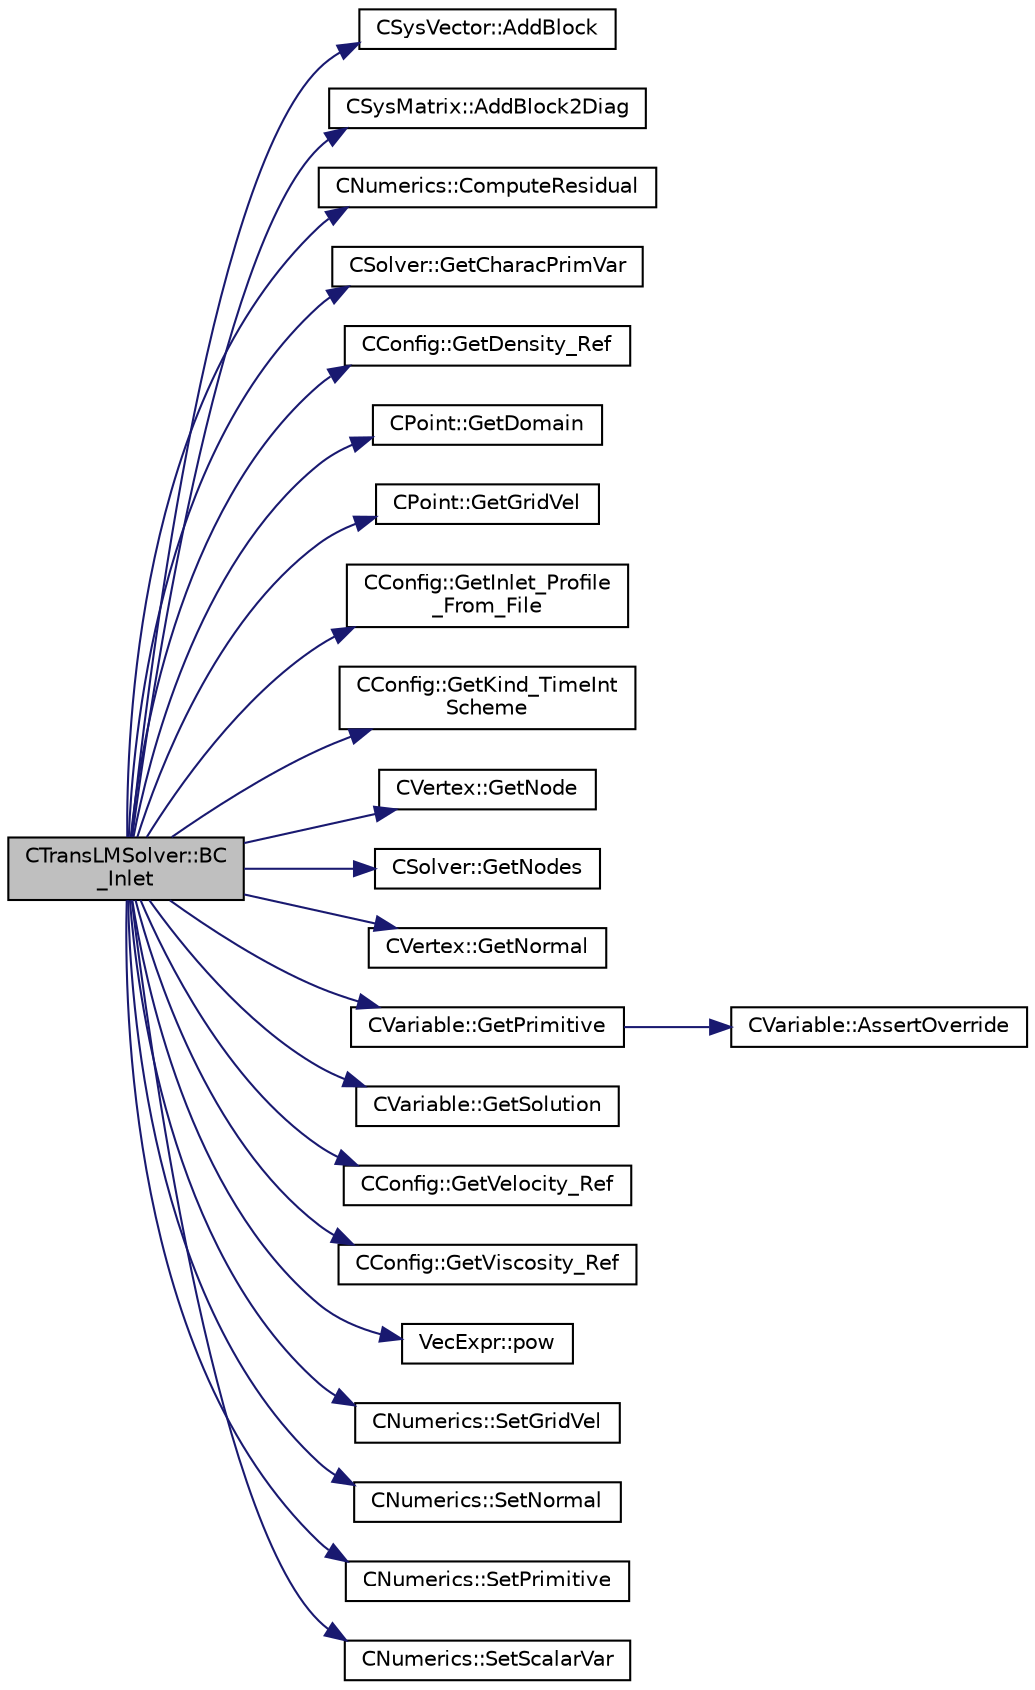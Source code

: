 digraph "CTransLMSolver::BC_Inlet"
{
 // LATEX_PDF_SIZE
  edge [fontname="Helvetica",fontsize="10",labelfontname="Helvetica",labelfontsize="10"];
  node [fontname="Helvetica",fontsize="10",shape=record];
  rankdir="LR";
  Node1 [label="CTransLMSolver::BC\l_Inlet",height=0.2,width=0.4,color="black", fillcolor="grey75", style="filled", fontcolor="black",tooltip="Impose the inlet boundary condition."];
  Node1 -> Node2 [color="midnightblue",fontsize="10",style="solid",fontname="Helvetica"];
  Node2 [label="CSysVector::AddBlock",height=0.2,width=0.4,color="black", fillcolor="white", style="filled",URL="$classCSysVector.html#aa463275cba394503a9778529fdaa4494",tooltip="Add \"block\" to the vector, see SetBlock."];
  Node1 -> Node3 [color="midnightblue",fontsize="10",style="solid",fontname="Helvetica"];
  Node3 [label="CSysMatrix::AddBlock2Diag",height=0.2,width=0.4,color="black", fillcolor="white", style="filled",URL="$classCSysMatrix.html#a5a4ef7eeb7f009450f575660108ed7be",tooltip="Non overwrite version of SetBlock2Diag, also with scaling."];
  Node1 -> Node4 [color="midnightblue",fontsize="10",style="solid",fontname="Helvetica"];
  Node4 [label="CNumerics::ComputeResidual",height=0.2,width=0.4,color="black", fillcolor="white", style="filled",URL="$classCNumerics.html#aa0ca13663a047ef2640b377b33875e29",tooltip="Compute the numerical residual."];
  Node1 -> Node5 [color="midnightblue",fontsize="10",style="solid",fontname="Helvetica"];
  Node5 [label="CSolver::GetCharacPrimVar",height=0.2,width=0.4,color="black", fillcolor="white", style="filled",URL="$classCSolver.html#a7a7d35d9dfcf55d7b8fa971e564b0141",tooltip="A virtual member."];
  Node1 -> Node6 [color="midnightblue",fontsize="10",style="solid",fontname="Helvetica"];
  Node6 [label="CConfig::GetDensity_Ref",height=0.2,width=0.4,color="black", fillcolor="white", style="filled",URL="$classCConfig.html#a3fc33aec68f64b757f1f9f3514cb97de",tooltip="Get the value of the reference density for non-dimensionalization."];
  Node1 -> Node7 [color="midnightblue",fontsize="10",style="solid",fontname="Helvetica"];
  Node7 [label="CPoint::GetDomain",height=0.2,width=0.4,color="black", fillcolor="white", style="filled",URL="$classCPoint.html#aa58a27b602e47ddcad22ae74a5c6bc81",tooltip="For parallel computation, its indicates if a point must be computed or not."];
  Node1 -> Node8 [color="midnightblue",fontsize="10",style="solid",fontname="Helvetica"];
  Node8 [label="CPoint::GetGridVel",height=0.2,width=0.4,color="black", fillcolor="white", style="filled",URL="$classCPoint.html#a65d855a9c2ad2971546038b34acd5b92",tooltip="Get the value of the grid velocity at the point."];
  Node1 -> Node9 [color="midnightblue",fontsize="10",style="solid",fontname="Helvetica"];
  Node9 [label="CConfig::GetInlet_Profile\l_From_File",height=0.2,width=0.4,color="black", fillcolor="white", style="filled",URL="$classCConfig.html#aaf6fcd4972bad7941217bd7544b36c3c",tooltip="Check if the inlet profile(s) are specified in an input file."];
  Node1 -> Node10 [color="midnightblue",fontsize="10",style="solid",fontname="Helvetica"];
  Node10 [label="CConfig::GetKind_TimeInt\lScheme",height=0.2,width=0.4,color="black", fillcolor="white", style="filled",URL="$classCConfig.html#ad16f71356f146b530fb1fbb45444525c",tooltip="Get the kind of time integration method."];
  Node1 -> Node11 [color="midnightblue",fontsize="10",style="solid",fontname="Helvetica"];
  Node11 [label="CVertex::GetNode",height=0.2,width=0.4,color="black", fillcolor="white", style="filled",URL="$classCVertex.html#ad568da06e7191358d3a09a1bee71cdb5",tooltip="Get the node of the vertex."];
  Node1 -> Node12 [color="midnightblue",fontsize="10",style="solid",fontname="Helvetica"];
  Node12 [label="CSolver::GetNodes",height=0.2,width=0.4,color="black", fillcolor="white", style="filled",URL="$classCSolver.html#af3198e52a2ea377bb765647b5e697197",tooltip="Allow outside access to the nodes of the solver, containing conservatives, primitives,..."];
  Node1 -> Node13 [color="midnightblue",fontsize="10",style="solid",fontname="Helvetica"];
  Node13 [label="CVertex::GetNormal",height=0.2,width=0.4,color="black", fillcolor="white", style="filled",URL="$classCVertex.html#a57cacfe764770e6c0e54c278cb584f7c",tooltip="Copy the the normal vector of a face."];
  Node1 -> Node14 [color="midnightblue",fontsize="10",style="solid",fontname="Helvetica"];
  Node14 [label="CVariable::GetPrimitive",height=0.2,width=0.4,color="black", fillcolor="white", style="filled",URL="$classCVariable.html#a634a803b0d397aec7a44420cd5159079",tooltip="Get the primitive variables for all points."];
  Node14 -> Node15 [color="midnightblue",fontsize="10",style="solid",fontname="Helvetica"];
  Node15 [label="CVariable::AssertOverride",height=0.2,width=0.4,color="black", fillcolor="white", style="filled",URL="$classCVariable.html#a57eb0e83f25f08d544f92b75e3f8b617",tooltip=" "];
  Node1 -> Node16 [color="midnightblue",fontsize="10",style="solid",fontname="Helvetica"];
  Node16 [label="CVariable::GetSolution",height=0.2,width=0.4,color="black", fillcolor="white", style="filled",URL="$classCVariable.html#a261483e39c23c1de7cb9aea7e917c121",tooltip="Get the solution."];
  Node1 -> Node17 [color="midnightblue",fontsize="10",style="solid",fontname="Helvetica"];
  Node17 [label="CConfig::GetVelocity_Ref",height=0.2,width=0.4,color="black", fillcolor="white", style="filled",URL="$classCConfig.html#afad4537005c210e8a7fc015a51b8ae4c",tooltip="Get the value of the reference velocity for non-dimensionalization."];
  Node1 -> Node18 [color="midnightblue",fontsize="10",style="solid",fontname="Helvetica"];
  Node18 [label="CConfig::GetViscosity_Ref",height=0.2,width=0.4,color="black", fillcolor="white", style="filled",URL="$classCConfig.html#a41b0f8e61d28823cc5a0b7a98e79a020",tooltip="Get the value of the reference viscosity for non-dimensionalization."];
  Node1 -> Node19 [color="midnightblue",fontsize="10",style="solid",fontname="Helvetica"];
  Node19 [label="VecExpr::pow",height=0.2,width=0.4,color="black", fillcolor="white", style="filled",URL="$group__VecExpr.html#ga7fb255e1f2a1773d3cc6ff7bee1aadd2",tooltip=" "];
  Node1 -> Node20 [color="midnightblue",fontsize="10",style="solid",fontname="Helvetica"];
  Node20 [label="CNumerics::SetGridVel",height=0.2,width=0.4,color="black", fillcolor="white", style="filled",URL="$classCNumerics.html#a3f116b5718153aefee7a22735797af29",tooltip="Set the velocity of the computational grid."];
  Node1 -> Node21 [color="midnightblue",fontsize="10",style="solid",fontname="Helvetica"];
  Node21 [label="CNumerics::SetNormal",height=0.2,width=0.4,color="black", fillcolor="white", style="filled",URL="$classCNumerics.html#a93fd2262832ae5081317548f2f9cdbb3",tooltip="Set the value of the normal vector to the face between two points."];
  Node1 -> Node22 [color="midnightblue",fontsize="10",style="solid",fontname="Helvetica"];
  Node22 [label="CNumerics::SetPrimitive",height=0.2,width=0.4,color="black", fillcolor="white", style="filled",URL="$classCNumerics.html#a028c500ba7ce96d3af061fc8218f76f1",tooltip="Set the value of the primitive variables."];
  Node1 -> Node23 [color="midnightblue",fontsize="10",style="solid",fontname="Helvetica"];
  Node23 [label="CNumerics::SetScalarVar",height=0.2,width=0.4,color="black", fillcolor="white", style="filled",URL="$classCNumerics.html#a6e1c4dea51983cbe489762bd43bae41d",tooltip="Set the value of the scalar variable."];
}
